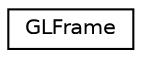 digraph "Graphical Class Hierarchy"
{
  edge [fontname="Helvetica",fontsize="10",labelfontname="Helvetica",labelfontsize="10"];
  node [fontname="Helvetica",fontsize="10",shape=record];
  rankdir="LR";
  Node1 [label="GLFrame",height=0.2,width=0.4,color="black", fillcolor="white", style="filled",URL="$class_g_l_frame.html"];
}

